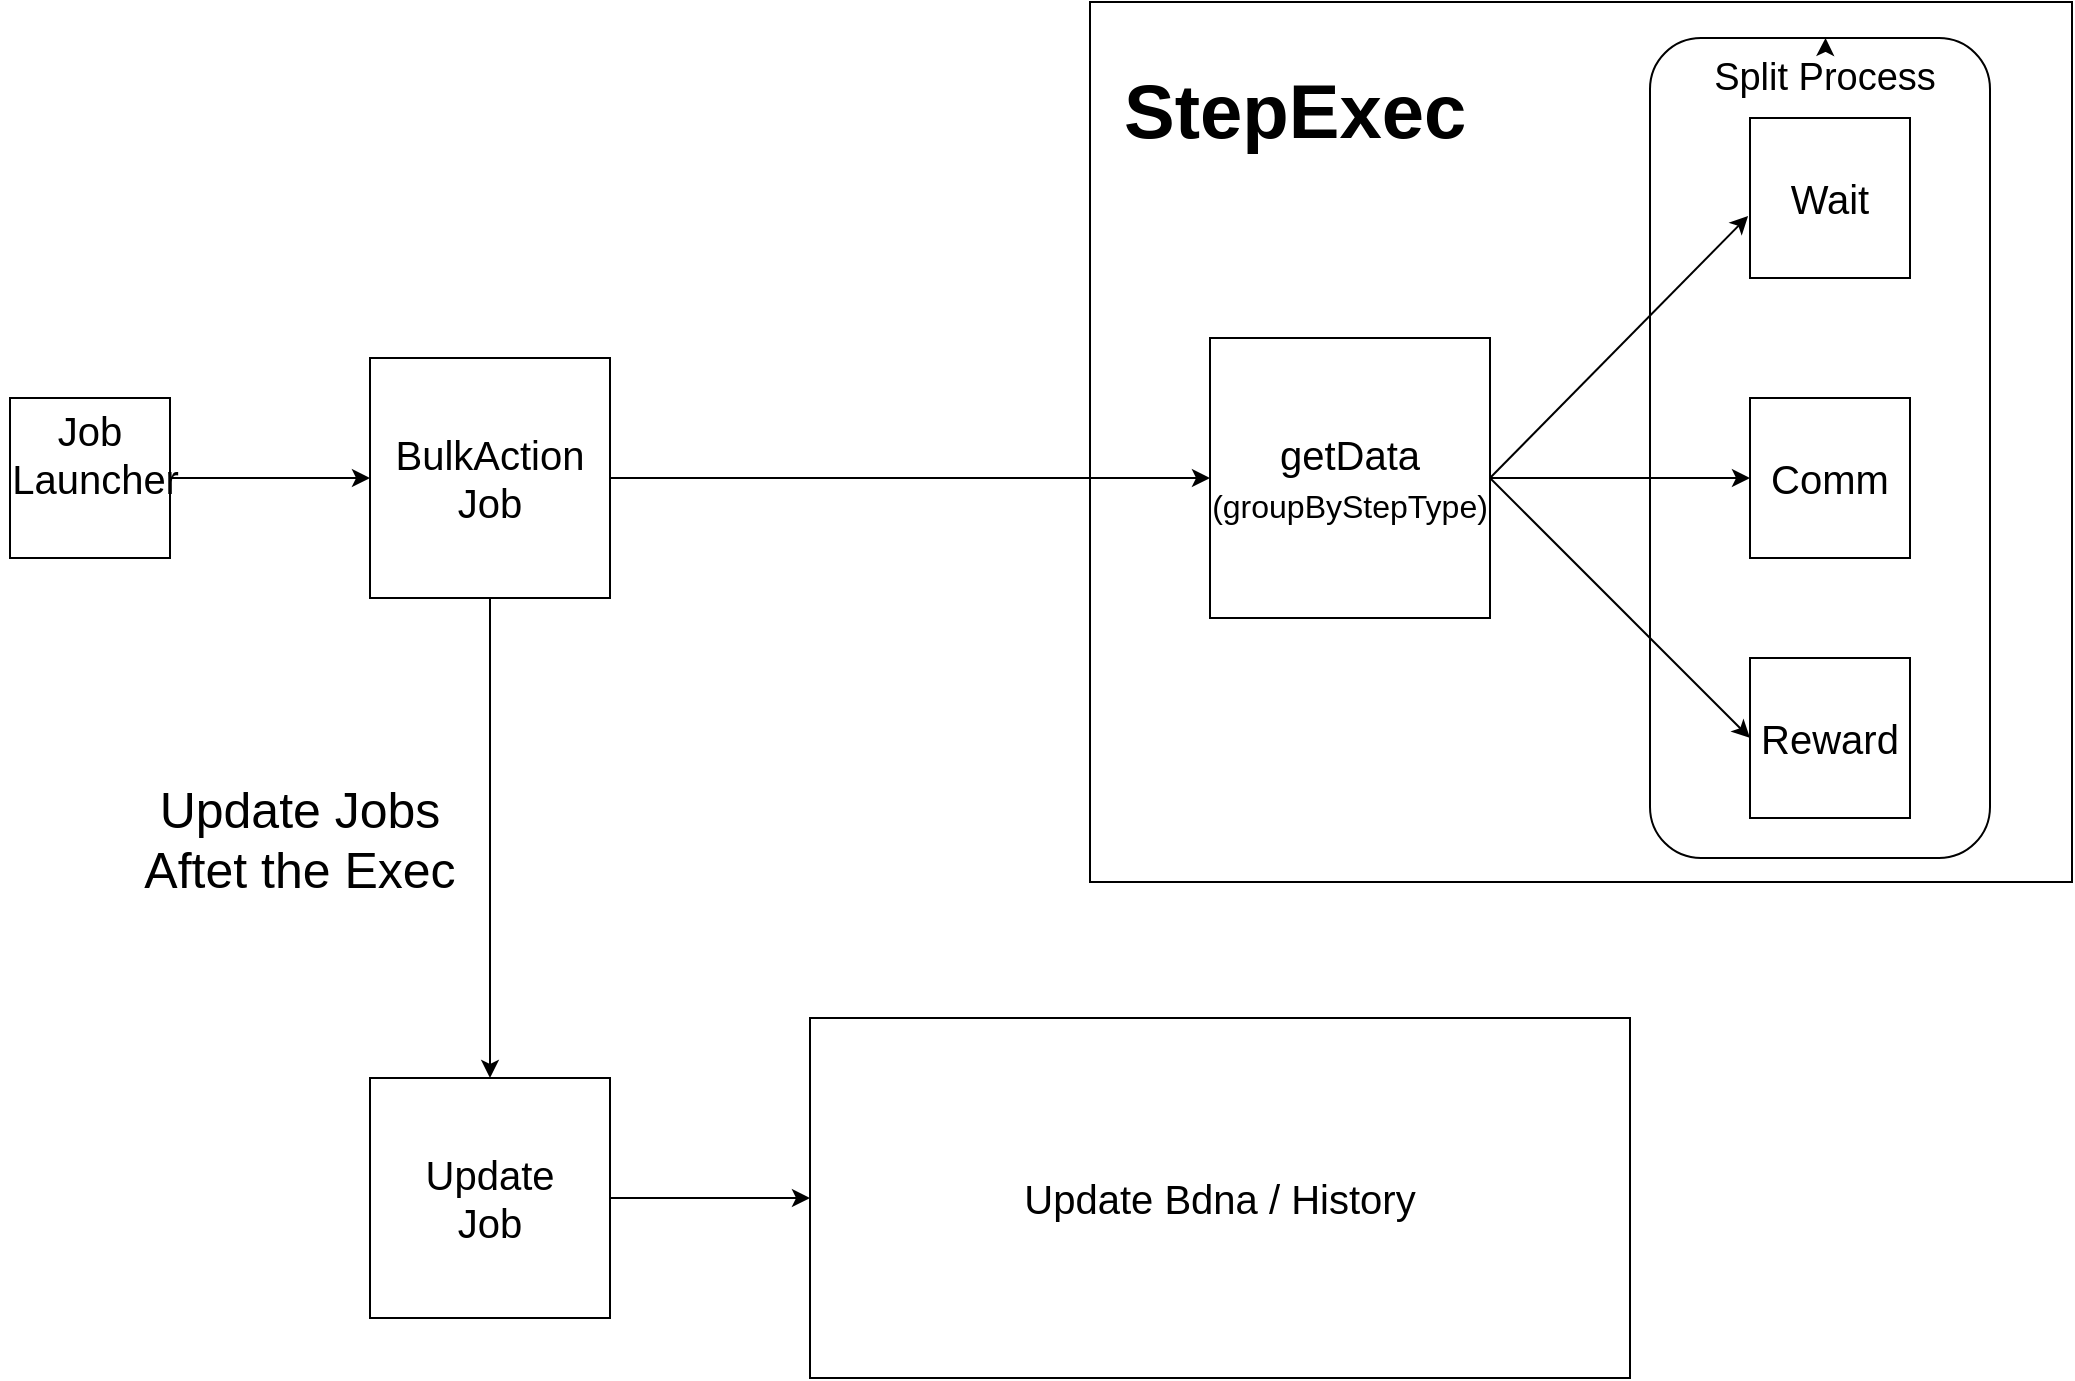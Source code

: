 <mxfile version="24.3.1" type="github">
  <diagram name="Page-1" id="dSjuG9kYuQEU8eFkGPQz">
    <mxGraphModel dx="1467" dy="783" grid="1" gridSize="10" guides="1" tooltips="1" connect="1" arrows="1" fold="1" page="1" pageScale="1" pageWidth="1169" pageHeight="827" math="0" shadow="0">
      <root>
        <mxCell id="0" />
        <mxCell id="1" parent="0" />
        <object label="" StepExec="" id="tpLD_pQavbhY24I1Bd5x-26">
          <mxCell style="rounded=0;whiteSpace=wrap;html=1;align=left;fontSize=20;" parent="1" vertex="1">
            <mxGeometry x="590" y="122" width="491" height="440" as="geometry" />
          </mxCell>
        </object>
        <mxCell id="nsqzxSazTp6Y2iTqBPRA-5" value="" style="rounded=1;whiteSpace=wrap;html=1;direction=south;" vertex="1" parent="1">
          <mxGeometry x="870" y="140" width="170" height="410" as="geometry" />
        </mxCell>
        <mxCell id="tpLD_pQavbhY24I1Bd5x-3" value="" style="edgeStyle=orthogonalEdgeStyle;rounded=0;orthogonalLoop=1;jettySize=auto;html=1;entryX=0;entryY=0.5;entryDx=0;entryDy=0;fontSize=20;" parent="1" source="tpLD_pQavbhY24I1Bd5x-1" target="tpLD_pQavbhY24I1Bd5x-19" edge="1">
          <mxGeometry relative="1" as="geometry">
            <mxPoint x="410" y="370" as="targetPoint" />
          </mxGeometry>
        </mxCell>
        <mxCell id="tpLD_pQavbhY24I1Bd5x-18" value="" style="edgeStyle=orthogonalEdgeStyle;rounded=0;orthogonalLoop=1;jettySize=auto;html=1;fontSize=20;" parent="1" source="tpLD_pQavbhY24I1Bd5x-17" target="tpLD_pQavbhY24I1Bd5x-1" edge="1">
          <mxGeometry relative="1" as="geometry" />
        </mxCell>
        <mxCell id="nsqzxSazTp6Y2iTqBPRA-2" value="" style="edgeStyle=none;rounded=0;orthogonalLoop=1;jettySize=auto;html=1;" edge="1" parent="1" source="tpLD_pQavbhY24I1Bd5x-1" target="nsqzxSazTp6Y2iTqBPRA-1">
          <mxGeometry relative="1" as="geometry" />
        </mxCell>
        <mxCell id="tpLD_pQavbhY24I1Bd5x-1" value="&lt;div&gt;BulkAction&lt;/div&gt;&lt;div&gt;Job&lt;br&gt;&lt;/div&gt;" style="whiteSpace=wrap;html=1;aspect=fixed;fontSize=20;" parent="1" vertex="1">
          <mxGeometry x="230" y="300" width="120" height="120" as="geometry" />
        </mxCell>
        <mxCell id="tpLD_pQavbhY24I1Bd5x-6" value="Wait" style="whiteSpace=wrap;html=1;aspect=fixed;fontSize=20;" parent="1" vertex="1">
          <mxGeometry x="920" y="180" width="80" height="80" as="geometry" />
        </mxCell>
        <mxCell id="tpLD_pQavbhY24I1Bd5x-8" value="Comm" style="whiteSpace=wrap;html=1;aspect=fixed;fontSize=20;" parent="1" vertex="1">
          <mxGeometry x="920" y="320" width="80" height="80" as="geometry" />
        </mxCell>
        <mxCell id="tpLD_pQavbhY24I1Bd5x-9" value="Reward" style="whiteSpace=wrap;html=1;aspect=fixed;fontSize=20;" parent="1" vertex="1">
          <mxGeometry x="920" y="450" width="80" height="80" as="geometry" />
        </mxCell>
        <mxCell id="tpLD_pQavbhY24I1Bd5x-17" value="&lt;div style=&quot;font-size: 20px;&quot;&gt;Job&lt;/div&gt;&lt;div style=&quot;font-size: 20px;&quot;&gt;&amp;nbsp;Launcher&lt;/div&gt;&lt;div style=&quot;font-size: 20px;&quot;&gt;&lt;br style=&quot;font-size: 20px;&quot;&gt;&lt;/div&gt;" style="whiteSpace=wrap;html=1;aspect=fixed;fontSize=20;" parent="1" vertex="1">
          <mxGeometry x="50" y="320" width="80" height="80" as="geometry" />
        </mxCell>
        <mxCell id="tpLD_pQavbhY24I1Bd5x-24" style="edgeStyle=none;rounded=0;orthogonalLoop=1;jettySize=auto;html=1;exitX=1;exitY=0.5;exitDx=0;exitDy=0;entryX=0;entryY=0.5;entryDx=0;entryDy=0;fontSize=20;" parent="1" source="tpLD_pQavbhY24I1Bd5x-19" target="tpLD_pQavbhY24I1Bd5x-8" edge="1">
          <mxGeometry relative="1" as="geometry" />
        </mxCell>
        <mxCell id="tpLD_pQavbhY24I1Bd5x-25" style="edgeStyle=none;rounded=0;orthogonalLoop=1;jettySize=auto;html=1;exitX=1;exitY=0.5;exitDx=0;exitDy=0;entryX=0;entryY=0.5;entryDx=0;entryDy=0;fontSize=20;" parent="1" source="tpLD_pQavbhY24I1Bd5x-19" target="tpLD_pQavbhY24I1Bd5x-9" edge="1">
          <mxGeometry relative="1" as="geometry" />
        </mxCell>
        <mxCell id="tpLD_pQavbhY24I1Bd5x-19" value="&lt;div style=&quot;font-size: 20px;&quot;&gt;getData&lt;/div&gt;&lt;div style=&quot;font-size: 20px;&quot;&gt;&lt;font style=&quot;font-size: 16px;&quot;&gt;(groupByStepType)&lt;/font&gt;&lt;/div&gt;" style="whiteSpace=wrap;html=1;aspect=fixed;fontSize=20;" parent="1" vertex="1">
          <mxGeometry x="650" y="290" width="140" height="140" as="geometry" />
        </mxCell>
        <mxCell id="tpLD_pQavbhY24I1Bd5x-23" style="rounded=0;orthogonalLoop=1;jettySize=auto;html=1;exitX=1;exitY=0.5;exitDx=0;exitDy=0;entryX=-0.012;entryY=0.613;entryDx=0;entryDy=0;entryPerimeter=0;fontSize=20;" parent="1" source="tpLD_pQavbhY24I1Bd5x-19" target="tpLD_pQavbhY24I1Bd5x-6" edge="1">
          <mxGeometry relative="1" as="geometry" />
        </mxCell>
        <mxCell id="tpLD_pQavbhY24I1Bd5x-27" value="&lt;div&gt;Update Bdna / History&lt;/div&gt;" style="rounded=0;whiteSpace=wrap;html=1;fontSize=20;" parent="1" vertex="1">
          <mxGeometry x="450" y="630" width="410" height="180" as="geometry" />
        </mxCell>
        <mxCell id="tpLD_pQavbhY24I1Bd5x-31" value="&lt;h1 style=&quot;line-height: 0%; padding-top: 0px; padding-left: 0px; font-size: 38px;&quot; align=&quot;left&quot;&gt;&lt;font style=&quot;font-size: 38px;&quot; face=&quot;Helvetica&quot;&gt;StepExec&lt;/font&gt;&lt;/h1&gt;&lt;h1 style=&quot;margin-top: 0px;&quot;&gt;&lt;/h1&gt;" style="text;html=1;whiteSpace=wrap;overflow=hidden;rounded=0;fontSize=20;" parent="1" vertex="1">
          <mxGeometry x="605" y="145" width="215" height="55" as="geometry" />
        </mxCell>
        <mxCell id="nsqzxSazTp6Y2iTqBPRA-3" value="" style="edgeStyle=none;rounded=0;orthogonalLoop=1;jettySize=auto;html=1;" edge="1" parent="1" source="nsqzxSazTp6Y2iTqBPRA-1" target="tpLD_pQavbhY24I1Bd5x-27">
          <mxGeometry relative="1" as="geometry" />
        </mxCell>
        <mxCell id="nsqzxSazTp6Y2iTqBPRA-1" value="&lt;div&gt;Update&lt;/div&gt;&lt;div&gt;Job&lt;br&gt;&lt;/div&gt;" style="whiteSpace=wrap;html=1;aspect=fixed;fontSize=20;" vertex="1" parent="1">
          <mxGeometry x="230" y="660" width="120" height="120" as="geometry" />
        </mxCell>
        <mxCell id="nsqzxSazTp6Y2iTqBPRA-7" style="edgeStyle=none;rounded=0;orthogonalLoop=1;jettySize=auto;html=1;" edge="1" parent="1" source="nsqzxSazTp6Y2iTqBPRA-6" target="nsqzxSazTp6Y2iTqBPRA-5">
          <mxGeometry relative="1" as="geometry" />
        </mxCell>
        <mxCell id="nsqzxSazTp6Y2iTqBPRA-6" value="&lt;div style=&quot;font-size: 13px;&quot;&gt;&lt;font style=&quot;font-size: 19px;&quot;&gt;Split Process&lt;/font&gt;&lt;/div&gt;" style="text;html=1;align=center;verticalAlign=middle;whiteSpace=wrap;rounded=0;" vertex="1" parent="1">
          <mxGeometry x="885" y="145" width="145" height="30" as="geometry" />
        </mxCell>
        <mxCell id="nsqzxSazTp6Y2iTqBPRA-8" value="&lt;font style=&quot;font-size: 25px;&quot;&gt;Update Jobs Aftet the Exec&lt;br&gt;&lt;/font&gt;" style="text;html=1;align=center;verticalAlign=middle;whiteSpace=wrap;rounded=0;" vertex="1" parent="1">
          <mxGeometry x="110" y="460" width="170" height="160" as="geometry" />
        </mxCell>
      </root>
    </mxGraphModel>
  </diagram>
</mxfile>
